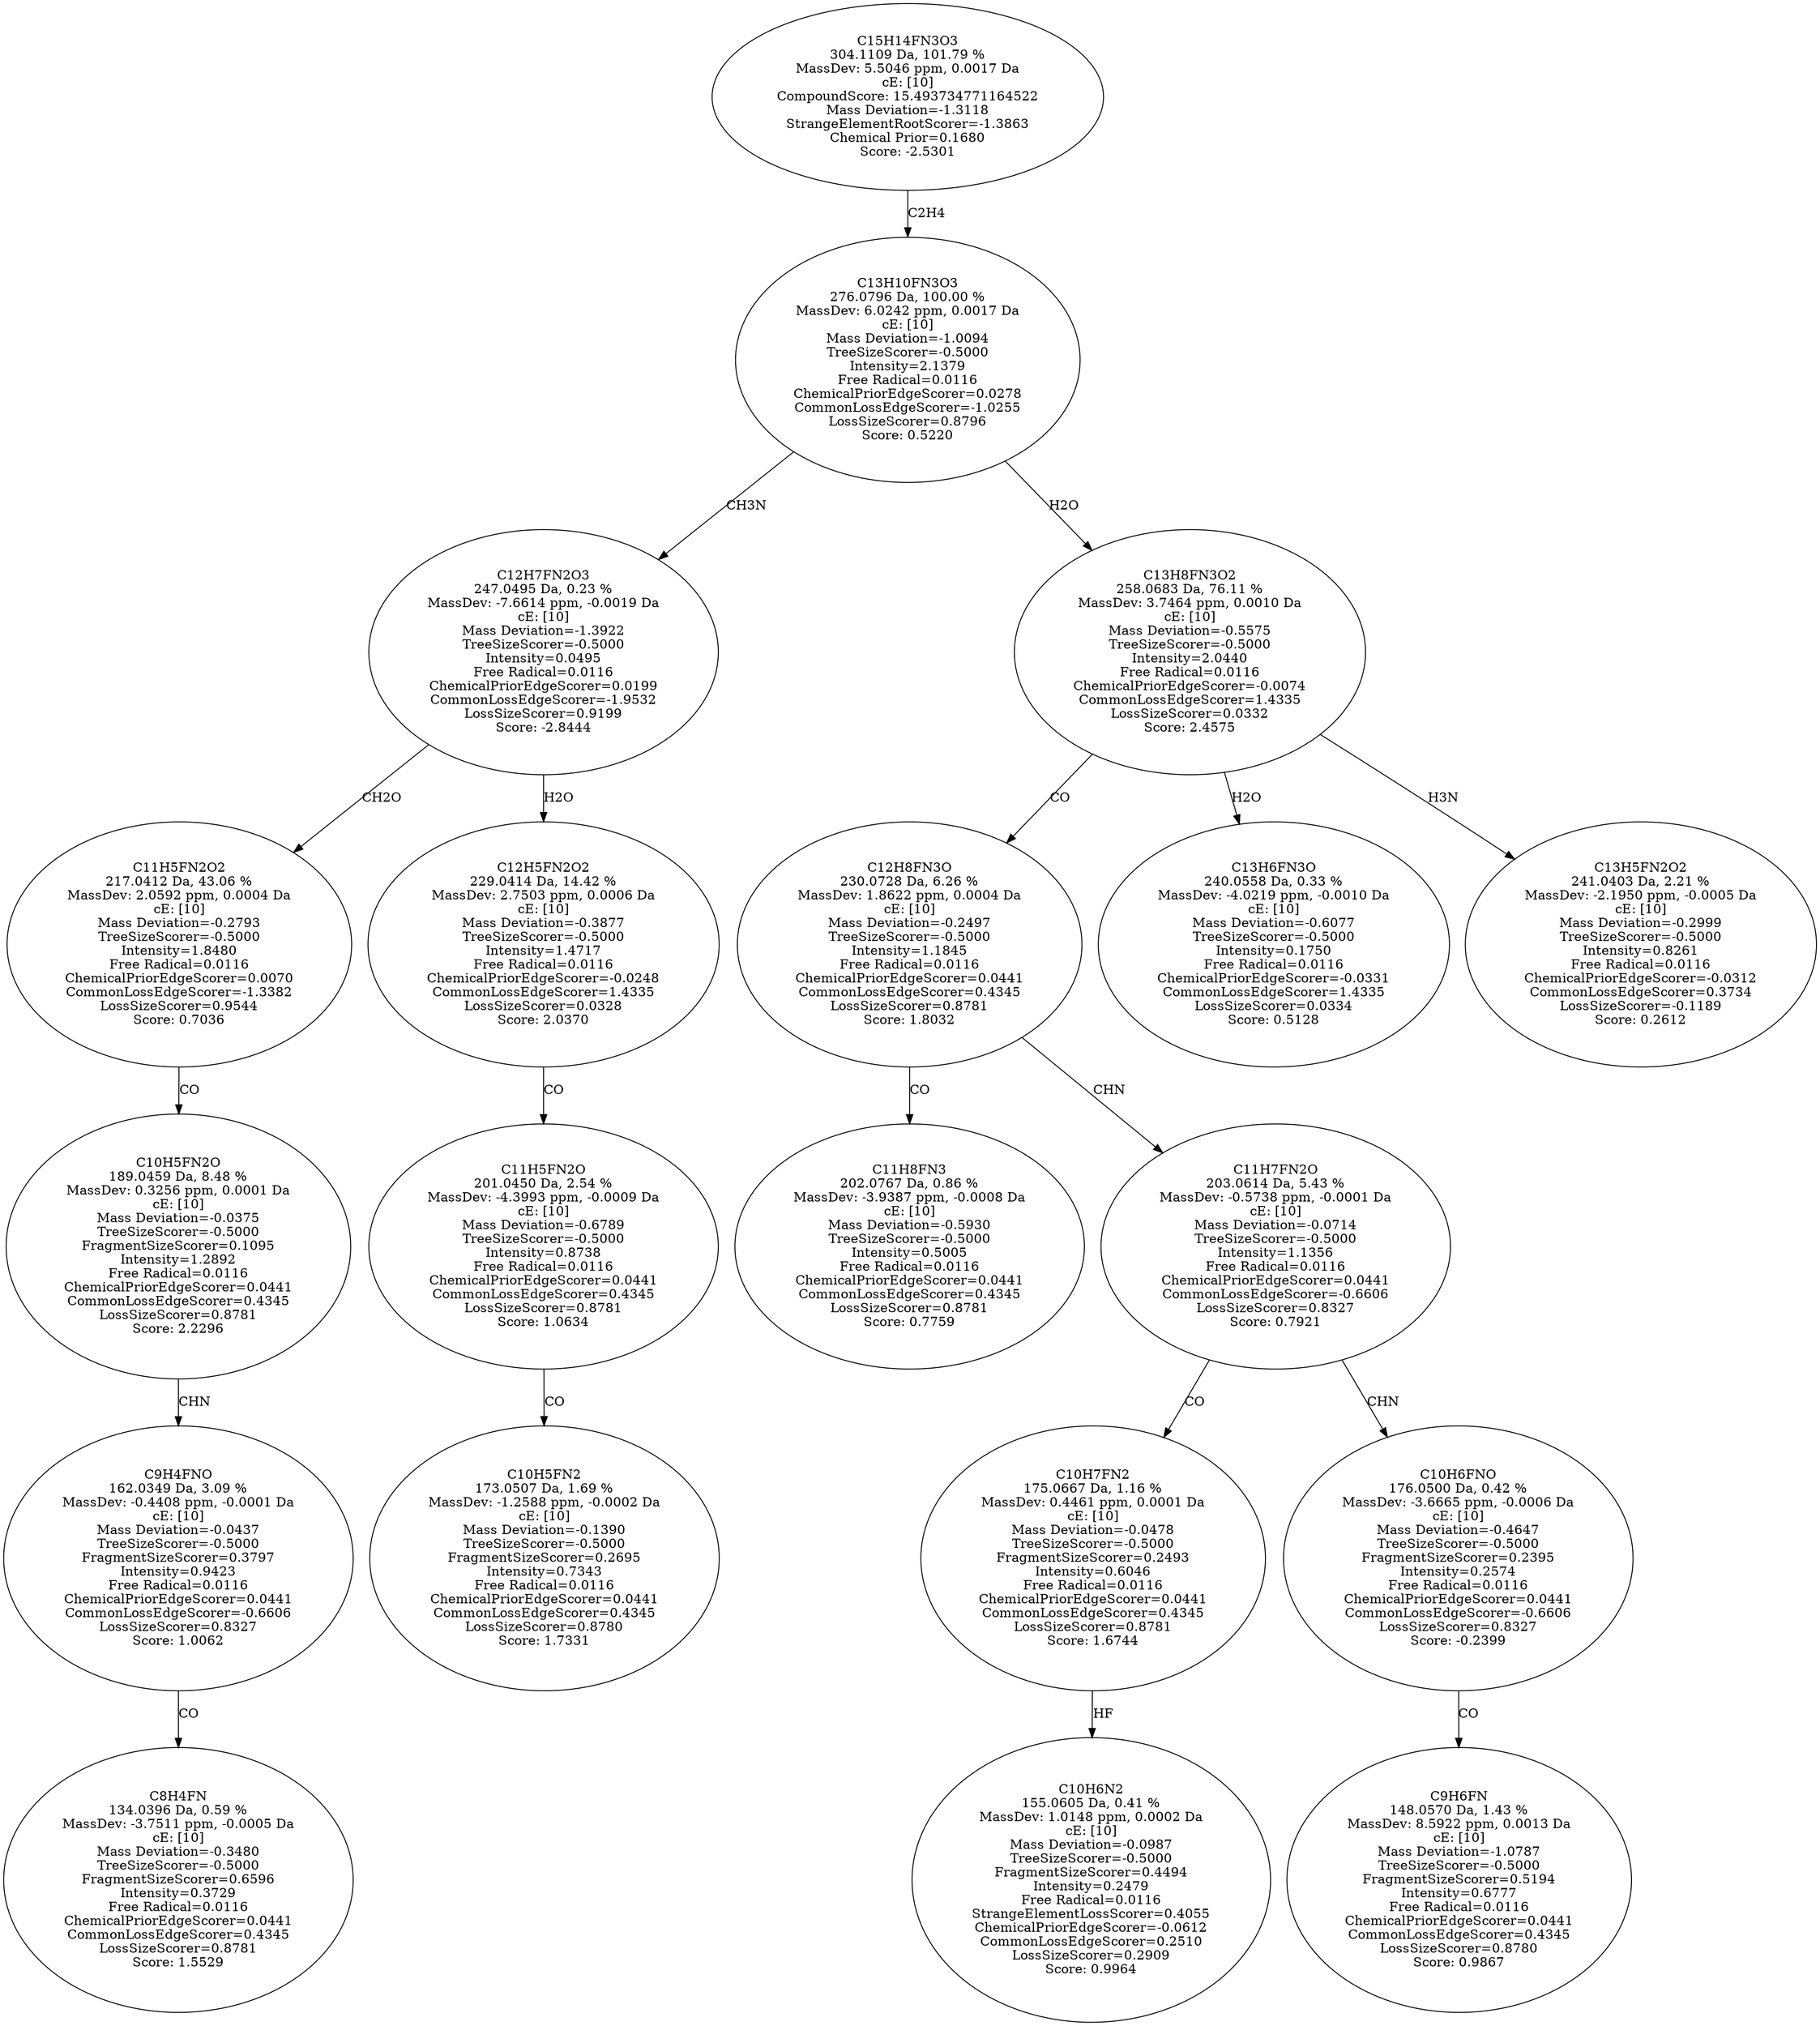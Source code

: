 strict digraph {
v1 [label="C8H4FN\n134.0396 Da, 0.59 %\nMassDev: -3.7511 ppm, -0.0005 Da\ncE: [10]\nMass Deviation=-0.3480\nTreeSizeScorer=-0.5000\nFragmentSizeScorer=0.6596\nIntensity=0.3729\nFree Radical=0.0116\nChemicalPriorEdgeScorer=0.0441\nCommonLossEdgeScorer=0.4345\nLossSizeScorer=0.8781\nScore: 1.5529"];
v2 [label="C9H4FNO\n162.0349 Da, 3.09 %\nMassDev: -0.4408 ppm, -0.0001 Da\ncE: [10]\nMass Deviation=-0.0437\nTreeSizeScorer=-0.5000\nFragmentSizeScorer=0.3797\nIntensity=0.9423\nFree Radical=0.0116\nChemicalPriorEdgeScorer=0.0441\nCommonLossEdgeScorer=-0.6606\nLossSizeScorer=0.8327\nScore: 1.0062"];
v3 [label="C10H5FN2O\n189.0459 Da, 8.48 %\nMassDev: 0.3256 ppm, 0.0001 Da\ncE: [10]\nMass Deviation=-0.0375\nTreeSizeScorer=-0.5000\nFragmentSizeScorer=0.1095\nIntensity=1.2892\nFree Radical=0.0116\nChemicalPriorEdgeScorer=0.0441\nCommonLossEdgeScorer=0.4345\nLossSizeScorer=0.8781\nScore: 2.2296"];
v4 [label="C11H5FN2O2\n217.0412 Da, 43.06 %\nMassDev: 2.0592 ppm, 0.0004 Da\ncE: [10]\nMass Deviation=-0.2793\nTreeSizeScorer=-0.5000\nIntensity=1.8480\nFree Radical=0.0116\nChemicalPriorEdgeScorer=0.0070\nCommonLossEdgeScorer=-1.3382\nLossSizeScorer=0.9544\nScore: 0.7036"];
v5 [label="C10H5FN2\n173.0507 Da, 1.69 %\nMassDev: -1.2588 ppm, -0.0002 Da\ncE: [10]\nMass Deviation=-0.1390\nTreeSizeScorer=-0.5000\nFragmentSizeScorer=0.2695\nIntensity=0.7343\nFree Radical=0.0116\nChemicalPriorEdgeScorer=0.0441\nCommonLossEdgeScorer=0.4345\nLossSizeScorer=0.8780\nScore: 1.7331"];
v6 [label="C11H5FN2O\n201.0450 Da, 2.54 %\nMassDev: -4.3993 ppm, -0.0009 Da\ncE: [10]\nMass Deviation=-0.6789\nTreeSizeScorer=-0.5000\nIntensity=0.8738\nFree Radical=0.0116\nChemicalPriorEdgeScorer=0.0441\nCommonLossEdgeScorer=0.4345\nLossSizeScorer=0.8781\nScore: 1.0634"];
v7 [label="C12H5FN2O2\n229.0414 Da, 14.42 %\nMassDev: 2.7503 ppm, 0.0006 Da\ncE: [10]\nMass Deviation=-0.3877\nTreeSizeScorer=-0.5000\nIntensity=1.4717\nFree Radical=0.0116\nChemicalPriorEdgeScorer=-0.0248\nCommonLossEdgeScorer=1.4335\nLossSizeScorer=0.0328\nScore: 2.0370"];
v8 [label="C12H7FN2O3\n247.0495 Da, 0.23 %\nMassDev: -7.6614 ppm, -0.0019 Da\ncE: [10]\nMass Deviation=-1.3922\nTreeSizeScorer=-0.5000\nIntensity=0.0495\nFree Radical=0.0116\nChemicalPriorEdgeScorer=0.0199\nCommonLossEdgeScorer=-1.9532\nLossSizeScorer=0.9199\nScore: -2.8444"];
v9 [label="C11H8FN3\n202.0767 Da, 0.86 %\nMassDev: -3.9387 ppm, -0.0008 Da\ncE: [10]\nMass Deviation=-0.5930\nTreeSizeScorer=-0.5000\nIntensity=0.5005\nFree Radical=0.0116\nChemicalPriorEdgeScorer=0.0441\nCommonLossEdgeScorer=0.4345\nLossSizeScorer=0.8781\nScore: 0.7759"];
v10 [label="C10H6N2\n155.0605 Da, 0.41 %\nMassDev: 1.0148 ppm, 0.0002 Da\ncE: [10]\nMass Deviation=-0.0987\nTreeSizeScorer=-0.5000\nFragmentSizeScorer=0.4494\nIntensity=0.2479\nFree Radical=0.0116\nStrangeElementLossScorer=0.4055\nChemicalPriorEdgeScorer=-0.0612\nCommonLossEdgeScorer=0.2510\nLossSizeScorer=0.2909\nScore: 0.9964"];
v11 [label="C10H7FN2\n175.0667 Da, 1.16 %\nMassDev: 0.4461 ppm, 0.0001 Da\ncE: [10]\nMass Deviation=-0.0478\nTreeSizeScorer=-0.5000\nFragmentSizeScorer=0.2493\nIntensity=0.6046\nFree Radical=0.0116\nChemicalPriorEdgeScorer=0.0441\nCommonLossEdgeScorer=0.4345\nLossSizeScorer=0.8781\nScore: 1.6744"];
v12 [label="C9H6FN\n148.0570 Da, 1.43 %\nMassDev: 8.5922 ppm, 0.0013 Da\ncE: [10]\nMass Deviation=-1.0787\nTreeSizeScorer=-0.5000\nFragmentSizeScorer=0.5194\nIntensity=0.6777\nFree Radical=0.0116\nChemicalPriorEdgeScorer=0.0441\nCommonLossEdgeScorer=0.4345\nLossSizeScorer=0.8780\nScore: 0.9867"];
v13 [label="C10H6FNO\n176.0500 Da, 0.42 %\nMassDev: -3.6665 ppm, -0.0006 Da\ncE: [10]\nMass Deviation=-0.4647\nTreeSizeScorer=-0.5000\nFragmentSizeScorer=0.2395\nIntensity=0.2574\nFree Radical=0.0116\nChemicalPriorEdgeScorer=0.0441\nCommonLossEdgeScorer=-0.6606\nLossSizeScorer=0.8327\nScore: -0.2399"];
v14 [label="C11H7FN2O\n203.0614 Da, 5.43 %\nMassDev: -0.5738 ppm, -0.0001 Da\ncE: [10]\nMass Deviation=-0.0714\nTreeSizeScorer=-0.5000\nIntensity=1.1356\nFree Radical=0.0116\nChemicalPriorEdgeScorer=0.0441\nCommonLossEdgeScorer=-0.6606\nLossSizeScorer=0.8327\nScore: 0.7921"];
v15 [label="C12H8FN3O\n230.0728 Da, 6.26 %\nMassDev: 1.8622 ppm, 0.0004 Da\ncE: [10]\nMass Deviation=-0.2497\nTreeSizeScorer=-0.5000\nIntensity=1.1845\nFree Radical=0.0116\nChemicalPriorEdgeScorer=0.0441\nCommonLossEdgeScorer=0.4345\nLossSizeScorer=0.8781\nScore: 1.8032"];
v16 [label="C13H6FN3O\n240.0558 Da, 0.33 %\nMassDev: -4.0219 ppm, -0.0010 Da\ncE: [10]\nMass Deviation=-0.6077\nTreeSizeScorer=-0.5000\nIntensity=0.1750\nFree Radical=0.0116\nChemicalPriorEdgeScorer=-0.0331\nCommonLossEdgeScorer=1.4335\nLossSizeScorer=0.0334\nScore: 0.5128"];
v17 [label="C13H5FN2O2\n241.0403 Da, 2.21 %\nMassDev: -2.1950 ppm, -0.0005 Da\ncE: [10]\nMass Deviation=-0.2999\nTreeSizeScorer=-0.5000\nIntensity=0.8261\nFree Radical=0.0116\nChemicalPriorEdgeScorer=-0.0312\nCommonLossEdgeScorer=0.3734\nLossSizeScorer=-0.1189\nScore: 0.2612"];
v18 [label="C13H8FN3O2\n258.0683 Da, 76.11 %\nMassDev: 3.7464 ppm, 0.0010 Da\ncE: [10]\nMass Deviation=-0.5575\nTreeSizeScorer=-0.5000\nIntensity=2.0440\nFree Radical=0.0116\nChemicalPriorEdgeScorer=-0.0074\nCommonLossEdgeScorer=1.4335\nLossSizeScorer=0.0332\nScore: 2.4575"];
v19 [label="C13H10FN3O3\n276.0796 Da, 100.00 %\nMassDev: 6.0242 ppm, 0.0017 Da\ncE: [10]\nMass Deviation=-1.0094\nTreeSizeScorer=-0.5000\nIntensity=2.1379\nFree Radical=0.0116\nChemicalPriorEdgeScorer=0.0278\nCommonLossEdgeScorer=-1.0255\nLossSizeScorer=0.8796\nScore: 0.5220"];
v20 [label="C15H14FN3O3\n304.1109 Da, 101.79 %\nMassDev: 5.5046 ppm, 0.0017 Da\ncE: [10]\nCompoundScore: 15.493734771164522\nMass Deviation=-1.3118\nStrangeElementRootScorer=-1.3863\nChemical Prior=0.1680\nScore: -2.5301"];
v2 -> v1 [label="CO"];
v3 -> v2 [label="CHN"];
v4 -> v3 [label="CO"];
v8 -> v4 [label="CH2O"];
v6 -> v5 [label="CO"];
v7 -> v6 [label="CO"];
v8 -> v7 [label="H2O"];
v19 -> v8 [label="CH3N"];
v15 -> v9 [label="CO"];
v11 -> v10 [label="HF"];
v14 -> v11 [label="CO"];
v13 -> v12 [label="CO"];
v14 -> v13 [label="CHN"];
v15 -> v14 [label="CHN"];
v18 -> v15 [label="CO"];
v18 -> v16 [label="H2O"];
v18 -> v17 [label="H3N"];
v19 -> v18 [label="H2O"];
v20 -> v19 [label="C2H4"];
}